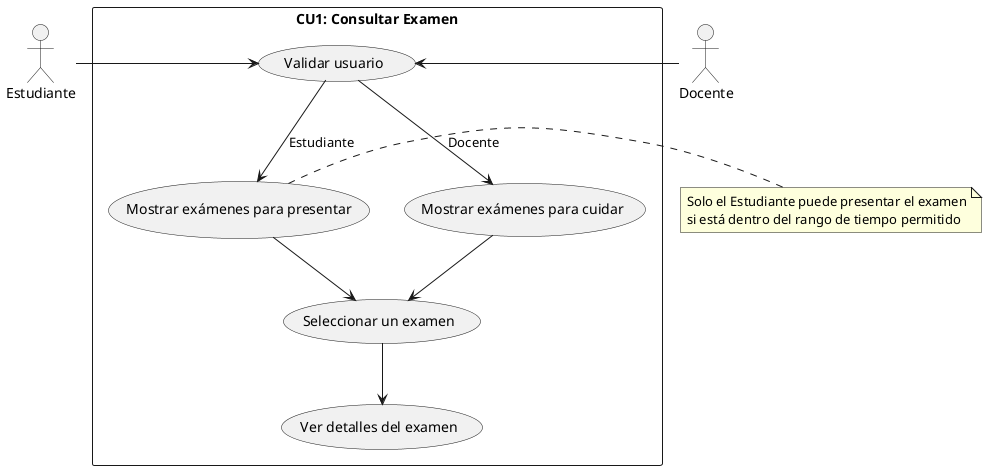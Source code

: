 @startuml CU1
actor Estudiante
actor Docente

rectangle "CU1: Consultar Examen" {
    usecase UC_ValidarCredenciales as "Validar usuario"
    usecase UC_ListarExamenesEstudiante as "Mostrar exámenes para presentar"
    usecase UC_ListarExamenesDocente as "Mostrar exámenes para cuidar"
    usecase UC_SeleccionarExamen as "Seleccionar un examen"
    usecase UC_VerDetallesExamen as "Ver detalles del examen"
}

Estudiante -> UC_ValidarCredenciales
Docente -> UC_ValidarCredenciales

UC_ValidarCredenciales --> UC_ListarExamenesEstudiante : Estudiante
UC_ValidarCredenciales --> UC_ListarExamenesDocente : Docente

UC_ListarExamenesEstudiante --> UC_SeleccionarExamen
UC_ListarExamenesDocente --> UC_SeleccionarExamen

UC_SeleccionarExamen --> UC_VerDetallesExamen

note right of UC_ListarExamenesEstudiante
Solo el Estudiante puede presentar el examen
si está dentro del rango de tiempo permitido
end note

@enduml
